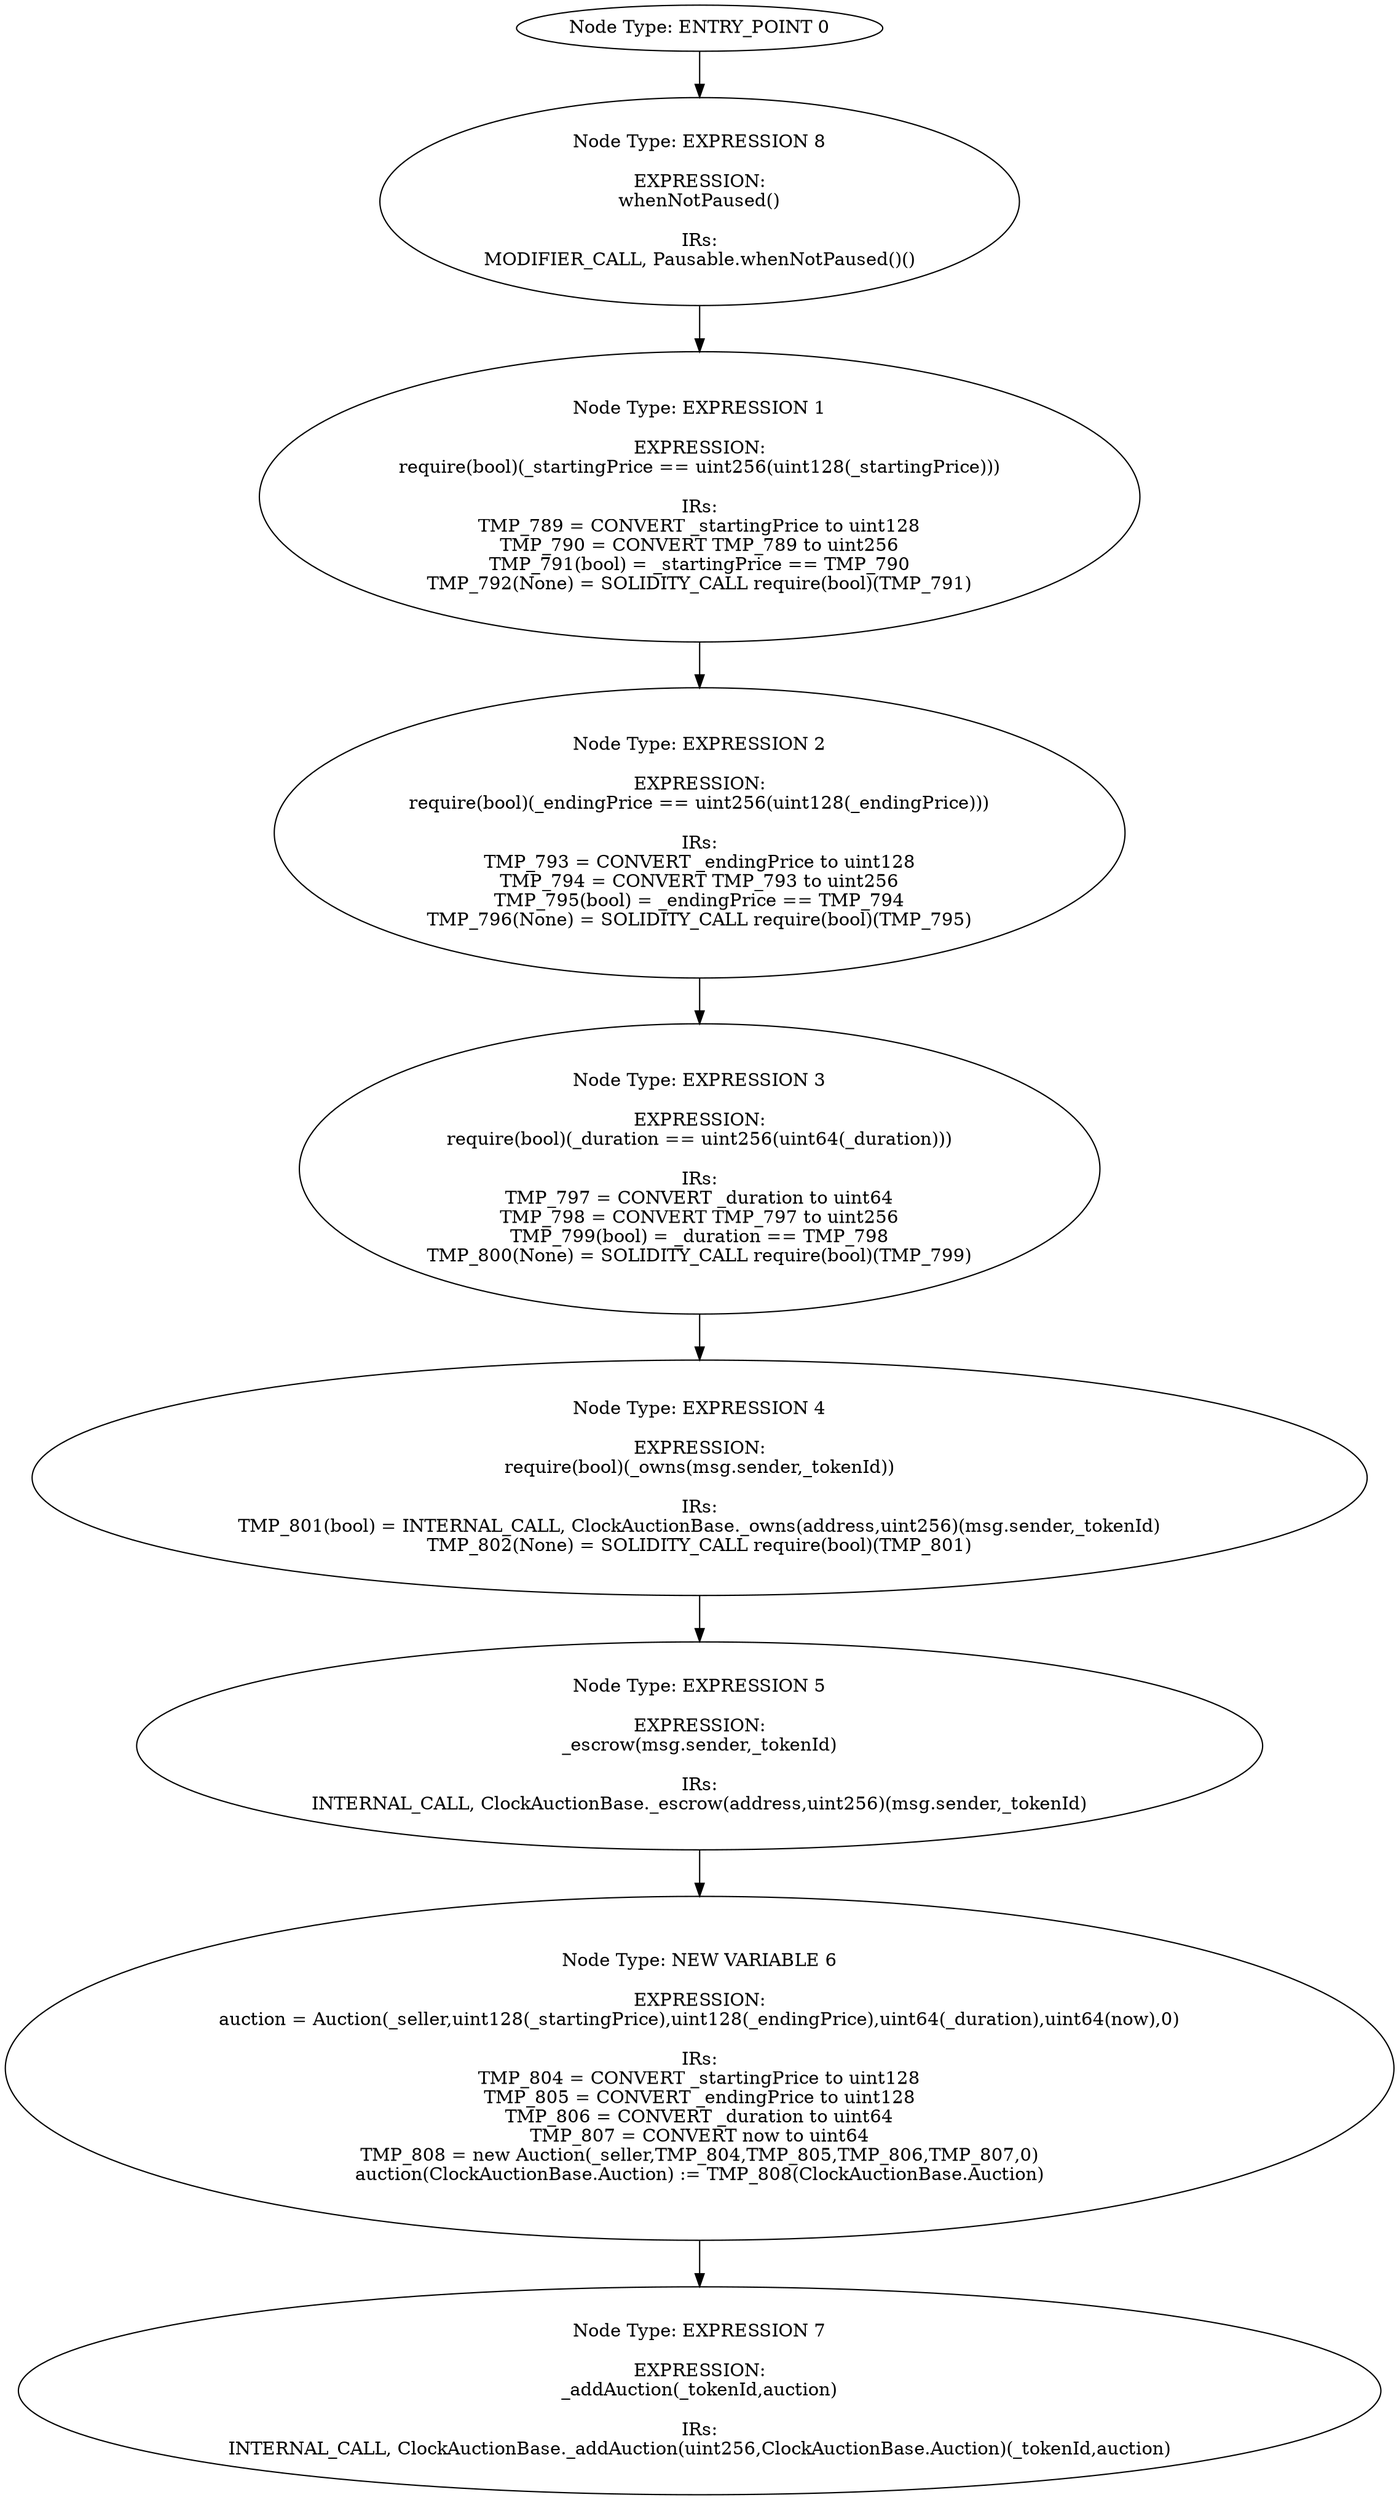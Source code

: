 digraph{
0[label="Node Type: ENTRY_POINT 0
"];
0->8;
1[label="Node Type: EXPRESSION 1

EXPRESSION:
require(bool)(_startingPrice == uint256(uint128(_startingPrice)))

IRs:
TMP_789 = CONVERT _startingPrice to uint128
TMP_790 = CONVERT TMP_789 to uint256
TMP_791(bool) = _startingPrice == TMP_790
TMP_792(None) = SOLIDITY_CALL require(bool)(TMP_791)"];
1->2;
2[label="Node Type: EXPRESSION 2

EXPRESSION:
require(bool)(_endingPrice == uint256(uint128(_endingPrice)))

IRs:
TMP_793 = CONVERT _endingPrice to uint128
TMP_794 = CONVERT TMP_793 to uint256
TMP_795(bool) = _endingPrice == TMP_794
TMP_796(None) = SOLIDITY_CALL require(bool)(TMP_795)"];
2->3;
3[label="Node Type: EXPRESSION 3

EXPRESSION:
require(bool)(_duration == uint256(uint64(_duration)))

IRs:
TMP_797 = CONVERT _duration to uint64
TMP_798 = CONVERT TMP_797 to uint256
TMP_799(bool) = _duration == TMP_798
TMP_800(None) = SOLIDITY_CALL require(bool)(TMP_799)"];
3->4;
4[label="Node Type: EXPRESSION 4

EXPRESSION:
require(bool)(_owns(msg.sender,_tokenId))

IRs:
TMP_801(bool) = INTERNAL_CALL, ClockAuctionBase._owns(address,uint256)(msg.sender,_tokenId)
TMP_802(None) = SOLIDITY_CALL require(bool)(TMP_801)"];
4->5;
5[label="Node Type: EXPRESSION 5

EXPRESSION:
_escrow(msg.sender,_tokenId)

IRs:
INTERNAL_CALL, ClockAuctionBase._escrow(address,uint256)(msg.sender,_tokenId)"];
5->6;
6[label="Node Type: NEW VARIABLE 6

EXPRESSION:
auction = Auction(_seller,uint128(_startingPrice),uint128(_endingPrice),uint64(_duration),uint64(now),0)

IRs:
TMP_804 = CONVERT _startingPrice to uint128
TMP_805 = CONVERT _endingPrice to uint128
TMP_806 = CONVERT _duration to uint64
TMP_807 = CONVERT now to uint64
TMP_808 = new Auction(_seller,TMP_804,TMP_805,TMP_806,TMP_807,0)
auction(ClockAuctionBase.Auction) := TMP_808(ClockAuctionBase.Auction)"];
6->7;
7[label="Node Type: EXPRESSION 7

EXPRESSION:
_addAuction(_tokenId,auction)

IRs:
INTERNAL_CALL, ClockAuctionBase._addAuction(uint256,ClockAuctionBase.Auction)(_tokenId,auction)"];
8[label="Node Type: EXPRESSION 8

EXPRESSION:
whenNotPaused()

IRs:
MODIFIER_CALL, Pausable.whenNotPaused()()"];
8->1;
}

